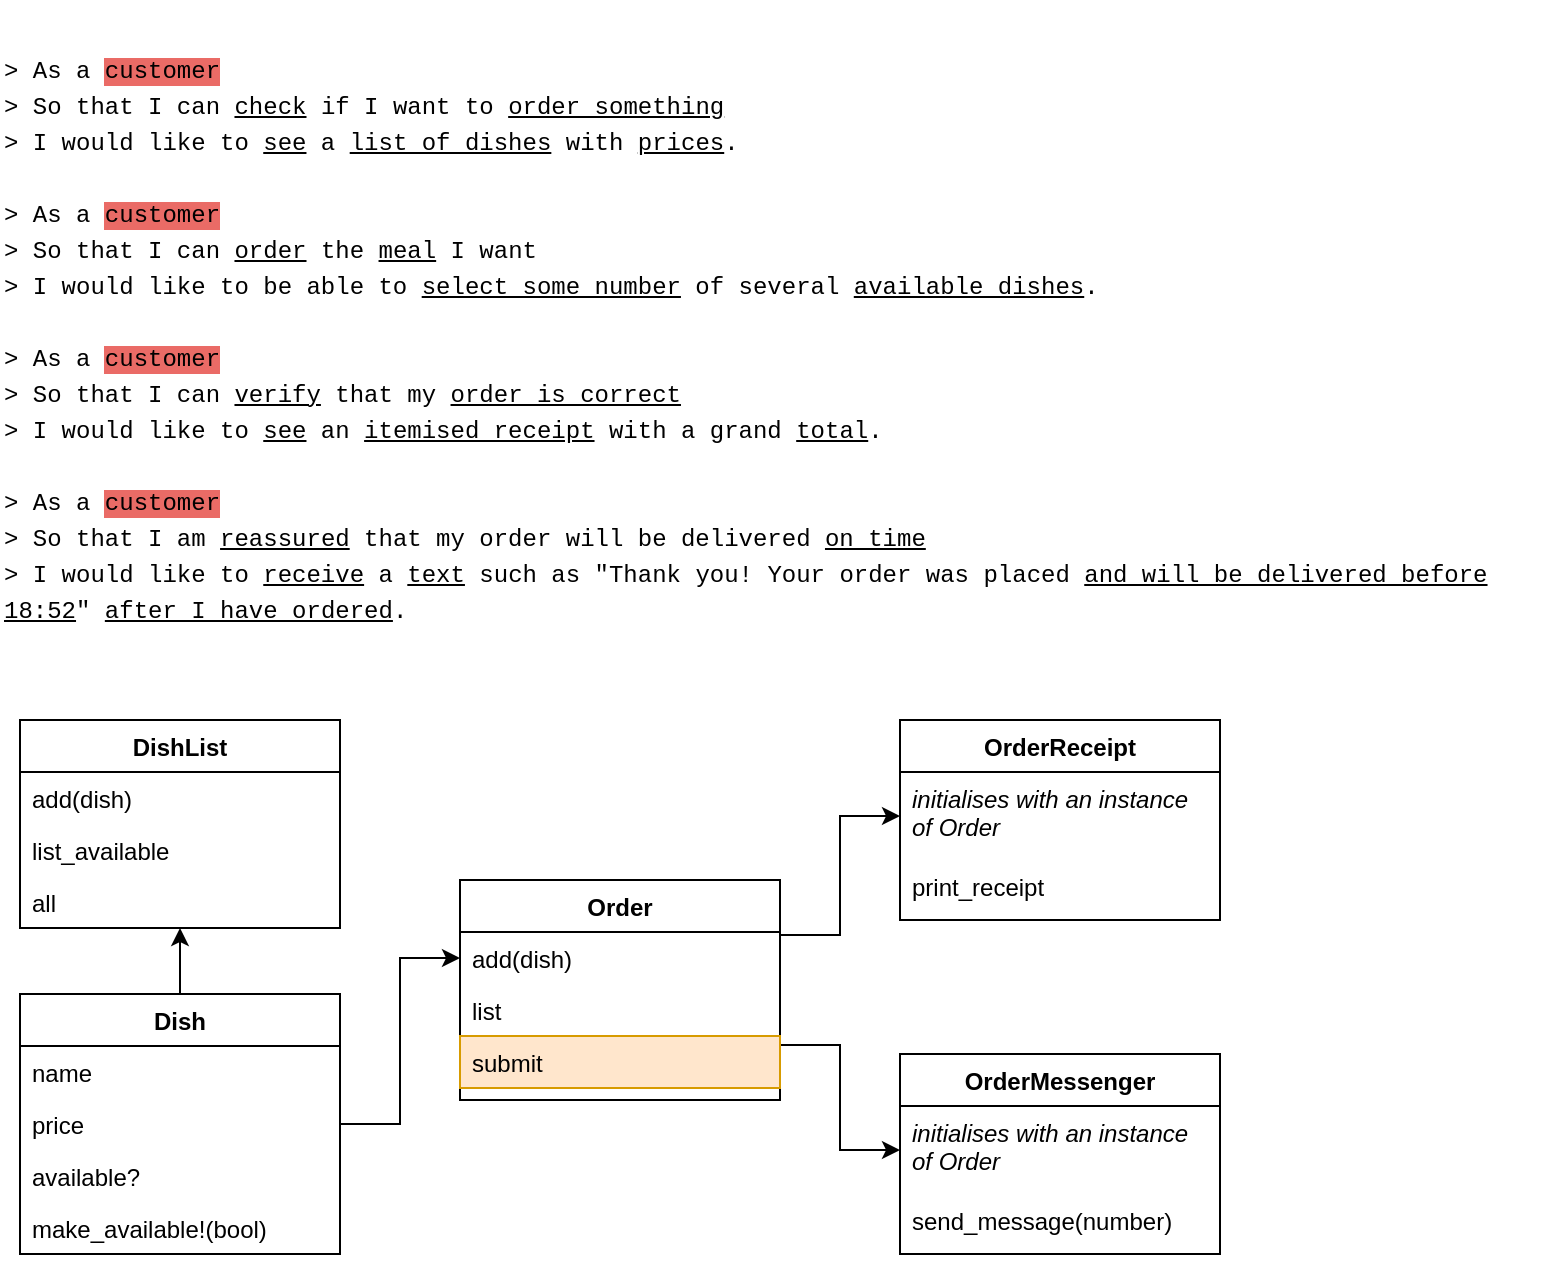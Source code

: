 <mxfile version="20.5.3" type="device"><diagram id="C5RBs43oDa-KdzZeNtuy" name="Page-1"><mxGraphModel dx="652" dy="1517" grid="1" gridSize="10" guides="1" tooltips="1" connect="1" arrows="1" fold="1" page="1" pageScale="1" pageWidth="827" pageHeight="1169" math="0" shadow="0"><root><mxCell id="WIyWlLk6GJQsqaUBKTNV-0"/><mxCell id="WIyWlLk6GJQsqaUBKTNV-1" parent="WIyWlLk6GJQsqaUBKTNV-0"/><mxCell id="zkfFHV4jXpPFQw0GAbJ--0" value="DishList" style="swimlane;fontStyle=1;align=center;verticalAlign=top;childLayout=stackLayout;horizontal=1;startSize=26;horizontalStack=0;resizeParent=1;resizeLast=0;collapsible=1;marginBottom=0;rounded=0;shadow=0;strokeWidth=1;" parent="WIyWlLk6GJQsqaUBKTNV-1" vertex="1"><mxGeometry x="40" y="-800" width="160" height="104" as="geometry"><mxRectangle x="230" y="140" width="160" height="26" as="alternateBounds"/></mxGeometry></mxCell><mxCell id="zkfFHV4jXpPFQw0GAbJ--1" value="add(dish)" style="text;align=left;verticalAlign=top;spacingLeft=4;spacingRight=4;overflow=hidden;rotatable=0;points=[[0,0.5],[1,0.5]];portConstraint=eastwest;" parent="zkfFHV4jXpPFQw0GAbJ--0" vertex="1"><mxGeometry y="26" width="160" height="26" as="geometry"/></mxCell><mxCell id="zkfFHV4jXpPFQw0GAbJ--2" value="list_available" style="text;align=left;verticalAlign=top;spacingLeft=4;spacingRight=4;overflow=hidden;rotatable=0;points=[[0,0.5],[1,0.5]];portConstraint=eastwest;rounded=0;shadow=0;html=0;" parent="zkfFHV4jXpPFQw0GAbJ--0" vertex="1"><mxGeometry y="52" width="160" height="26" as="geometry"/></mxCell><mxCell id="IA80hUL74c8hqo6FCJrN-15" value="all" style="text;align=left;verticalAlign=top;spacingLeft=4;spacingRight=4;overflow=hidden;rotatable=0;points=[[0,0.5],[1,0.5]];portConstraint=eastwest;rounded=0;shadow=0;html=0;" parent="zkfFHV4jXpPFQw0GAbJ--0" vertex="1"><mxGeometry y="78" width="160" height="26" as="geometry"/></mxCell><mxCell id="IA80hUL74c8hqo6FCJrN-0" value="&lt;div style=&quot;font-family: Menlo, Monaco, &amp;quot;Courier New&amp;quot;, monospace; line-height: 18px;&quot;&gt;&lt;div&gt;&lt;span style=&quot;&quot;&gt;&amp;gt;&lt;/span&gt; As a &lt;span style=&quot;background-color: rgb(234, 107, 102);&quot;&gt;customer  &lt;/span&gt;&lt;/div&gt;&lt;div&gt;&lt;span style=&quot;&quot;&gt;&amp;gt;&lt;/span&gt; So that I can &lt;u&gt;check&lt;/u&gt; if I want to &lt;u&gt;order something  &lt;/u&gt;&lt;/div&gt;&lt;div&gt;&lt;span style=&quot;&quot;&gt;&amp;gt;&lt;/span&gt; I would like to &lt;u&gt;see&lt;/u&gt; a &lt;u&gt;list of dishes&lt;/u&gt; with &lt;u&gt;prices&lt;/u&gt;.&lt;/div&gt;&lt;div&gt;&lt;br&gt;&lt;/div&gt;&lt;div&gt;&lt;span style=&quot;&quot;&gt;&amp;gt;&lt;/span&gt; As a &lt;span style=&quot;background-color: rgb(234, 107, 102);&quot;&gt;customer  &lt;/span&gt;&lt;/div&gt;&lt;div&gt;&lt;span style=&quot;&quot;&gt;&amp;gt;&lt;/span&gt; So that I can &lt;u&gt;order&lt;/u&gt; the &lt;u&gt;meal&lt;/u&gt; I want  &lt;/div&gt;&lt;div&gt;&lt;span style=&quot;&quot;&gt;&amp;gt;&lt;/span&gt; I would like to be able to &lt;u&gt;select some number&lt;/u&gt; of several &lt;u&gt;available dishes&lt;/u&gt;.&lt;/div&gt;&lt;div&gt;&lt;br&gt;&lt;/div&gt;&lt;div&gt;&lt;span style=&quot;&quot;&gt;&amp;gt;&lt;/span&gt; As a &lt;span style=&quot;background-color: rgb(234, 107, 102);&quot;&gt;customer  &lt;/span&gt;&lt;/div&gt;&lt;div&gt;&lt;span style=&quot;&quot;&gt;&amp;gt;&lt;/span&gt; So that I can &lt;u&gt;verify&lt;/u&gt; that my &lt;u&gt;order is correct  &lt;/u&gt;&lt;/div&gt;&lt;div&gt;&lt;span style=&quot;&quot;&gt;&amp;gt;&lt;/span&gt; I would like to &lt;u&gt;see&lt;/u&gt; an &lt;u&gt;itemised receipt&lt;/u&gt; with a grand &lt;u&gt;total&lt;/u&gt;.&lt;/div&gt;&lt;div&gt;&lt;br&gt;&lt;/div&gt;&lt;div&gt;&lt;span style=&quot;&quot;&gt;&amp;gt;&lt;/span&gt; As a &lt;span style=&quot;background-color: rgb(234, 107, 102);&quot;&gt;customer  &lt;/span&gt;&lt;/div&gt;&lt;div&gt;&lt;span style=&quot;&quot;&gt;&amp;gt;&lt;/span&gt; So that I am &lt;u&gt;reassured&lt;/u&gt; that my order will be delivered &lt;u&gt;on time  &lt;/u&gt;&lt;/div&gt;&lt;div&gt;&lt;span style=&quot;&quot;&gt;&amp;gt;&lt;/span&gt; I would like to &lt;u&gt;receive&lt;/u&gt; a &lt;u&gt;text&lt;/u&gt; such as &quot;Thank you! Your order was placed &lt;u&gt;and will be delivered before 18:52&lt;/u&gt;&quot; &lt;u&gt;after I have ordered&lt;/u&gt;.&lt;/div&gt;&lt;/div&gt;" style="text;html=1;strokeColor=none;fillColor=none;align=left;verticalAlign=middle;whiteSpace=wrap;rounded=0;fontColor=#000000;labelBackgroundColor=default;" parent="WIyWlLk6GJQsqaUBKTNV-1" vertex="1"><mxGeometry x="30" y="-1160" width="780" height="340" as="geometry"/></mxCell><mxCell id="IA80hUL74c8hqo6FCJrN-13" style="edgeStyle=orthogonalEdgeStyle;rounded=0;orthogonalLoop=1;jettySize=auto;html=1;exitX=0.5;exitY=0;exitDx=0;exitDy=0;entryX=0.5;entryY=1;entryDx=0;entryDy=0;fontColor=#000000;" parent="WIyWlLk6GJQsqaUBKTNV-1" source="IA80hUL74c8hqo6FCJrN-9" target="zkfFHV4jXpPFQw0GAbJ--0" edge="1"><mxGeometry relative="1" as="geometry"/></mxCell><mxCell id="IA80hUL74c8hqo6FCJrN-9" value="Dish" style="swimlane;fontStyle=1;align=center;verticalAlign=top;childLayout=stackLayout;horizontal=1;startSize=26;horizontalStack=0;resizeParent=1;resizeLast=0;collapsible=1;marginBottom=0;rounded=0;shadow=0;strokeWidth=1;" parent="WIyWlLk6GJQsqaUBKTNV-1" vertex="1"><mxGeometry x="40" y="-663" width="160" height="130" as="geometry"><mxRectangle x="40" y="-680" width="160" height="26" as="alternateBounds"/></mxGeometry></mxCell><mxCell id="IA80hUL74c8hqo6FCJrN-10" value="name" style="text;align=left;verticalAlign=top;spacingLeft=4;spacingRight=4;overflow=hidden;rotatable=0;points=[[0,0.5],[1,0.5]];portConstraint=eastwest;" parent="IA80hUL74c8hqo6FCJrN-9" vertex="1"><mxGeometry y="26" width="160" height="26" as="geometry"/></mxCell><mxCell id="IA80hUL74c8hqo6FCJrN-11" value="price" style="text;align=left;verticalAlign=top;spacingLeft=4;spacingRight=4;overflow=hidden;rotatable=0;points=[[0,0.5],[1,0.5]];portConstraint=eastwest;rounded=0;shadow=0;html=0;" parent="IA80hUL74c8hqo6FCJrN-9" vertex="1"><mxGeometry y="52" width="160" height="26" as="geometry"/></mxCell><mxCell id="IA80hUL74c8hqo6FCJrN-12" value="available?" style="text;align=left;verticalAlign=top;spacingLeft=4;spacingRight=4;overflow=hidden;rotatable=0;points=[[0,0.5],[1,0.5]];portConstraint=eastwest;rounded=0;shadow=0;html=0;" parent="IA80hUL74c8hqo6FCJrN-9" vertex="1"><mxGeometry y="78" width="160" height="26" as="geometry"/></mxCell><mxCell id="IA80hUL74c8hqo6FCJrN-14" value="make_available!(bool)" style="text;align=left;verticalAlign=top;spacingLeft=4;spacingRight=4;overflow=hidden;rotatable=0;points=[[0,0.5],[1,0.5]];portConstraint=eastwest;rounded=0;shadow=0;html=0;" parent="IA80hUL74c8hqo6FCJrN-9" vertex="1"><mxGeometry y="104" width="160" height="26" as="geometry"/></mxCell><mxCell id="8fSz-1Zm-PoJ0XIQb7Q2-14" style="edgeStyle=orthogonalEdgeStyle;rounded=0;orthogonalLoop=1;jettySize=auto;html=1;exitX=1;exitY=0.25;exitDx=0;exitDy=0;entryX=0;entryY=0.5;entryDx=0;entryDy=0;" edge="1" parent="WIyWlLk6GJQsqaUBKTNV-1" source="IA80hUL74c8hqo6FCJrN-16" target="IA80hUL74c8hqo6FCJrN-21"><mxGeometry relative="1" as="geometry"/></mxCell><mxCell id="8fSz-1Zm-PoJ0XIQb7Q2-15" style="edgeStyle=orthogonalEdgeStyle;rounded=0;orthogonalLoop=1;jettySize=auto;html=1;exitX=1;exitY=0.75;exitDx=0;exitDy=0;entryX=0;entryY=0.5;entryDx=0;entryDy=0;" edge="1" parent="WIyWlLk6GJQsqaUBKTNV-1" source="IA80hUL74c8hqo6FCJrN-16" target="8fSz-1Zm-PoJ0XIQb7Q2-12"><mxGeometry relative="1" as="geometry"/></mxCell><mxCell id="IA80hUL74c8hqo6FCJrN-16" value="Order" style="swimlane;fontStyle=1;align=center;verticalAlign=top;childLayout=stackLayout;horizontal=1;startSize=26;horizontalStack=0;resizeParent=1;resizeLast=0;collapsible=1;marginBottom=0;rounded=0;shadow=0;strokeWidth=1;" parent="WIyWlLk6GJQsqaUBKTNV-1" vertex="1"><mxGeometry x="260" y="-720" width="160" height="110" as="geometry"><mxRectangle x="260" y="-720" width="160" height="26" as="alternateBounds"/></mxGeometry></mxCell><mxCell id="IA80hUL74c8hqo6FCJrN-17" value="add(dish)" style="text;align=left;verticalAlign=top;spacingLeft=4;spacingRight=4;overflow=hidden;rotatable=0;points=[[0,0.5],[1,0.5]];portConstraint=eastwest;" parent="IA80hUL74c8hqo6FCJrN-16" vertex="1"><mxGeometry y="26" width="160" height="26" as="geometry"/></mxCell><mxCell id="8fSz-1Zm-PoJ0XIQb7Q2-4" value="list" style="text;align=left;verticalAlign=top;spacingLeft=4;spacingRight=4;overflow=hidden;rotatable=0;points=[[0,0.5],[1,0.5]];portConstraint=eastwest;" vertex="1" parent="IA80hUL74c8hqo6FCJrN-16"><mxGeometry y="52" width="160" height="26" as="geometry"/></mxCell><mxCell id="8fSz-1Zm-PoJ0XIQb7Q2-5" value="submit" style="text;align=left;verticalAlign=top;spacingLeft=4;spacingRight=4;overflow=hidden;rotatable=0;points=[[0,0.5],[1,0.5]];portConstraint=eastwest;fillColor=#ffe6cc;strokeColor=#d79b00;" vertex="1" parent="IA80hUL74c8hqo6FCJrN-16"><mxGeometry y="78" width="160" height="26" as="geometry"/></mxCell><mxCell id="IA80hUL74c8hqo6FCJrN-20" value="OrderReceipt" style="swimlane;fontStyle=1;align=center;verticalAlign=top;childLayout=stackLayout;horizontal=1;startSize=26;horizontalStack=0;resizeParent=1;resizeLast=0;collapsible=1;marginBottom=0;rounded=0;shadow=0;strokeWidth=1;" parent="WIyWlLk6GJQsqaUBKTNV-1" vertex="1"><mxGeometry x="480" y="-800" width="160" height="100" as="geometry"><mxRectangle x="480" y="-800" width="160" height="26" as="alternateBounds"/></mxGeometry></mxCell><mxCell id="IA80hUL74c8hqo6FCJrN-21" value="initialises with an instance of Order" style="text;align=left;verticalAlign=top;spacingLeft=4;spacingRight=4;overflow=hidden;rotatable=0;points=[[0,0.5],[1,0.5]];portConstraint=eastwest;fontStyle=2;whiteSpace=wrap;" parent="IA80hUL74c8hqo6FCJrN-20" vertex="1"><mxGeometry y="26" width="160" height="44" as="geometry"/></mxCell><mxCell id="8fSz-1Zm-PoJ0XIQb7Q2-10" value="print_receipt" style="text;align=left;verticalAlign=top;spacingLeft=4;spacingRight=4;overflow=hidden;rotatable=0;points=[[0,0.5],[1,0.5]];portConstraint=eastwest;fontStyle=0;whiteSpace=wrap;" vertex="1" parent="IA80hUL74c8hqo6FCJrN-20"><mxGeometry y="70" width="160" height="30" as="geometry"/></mxCell><mxCell id="8fSz-1Zm-PoJ0XIQb7Q2-9" style="edgeStyle=orthogonalEdgeStyle;rounded=0;orthogonalLoop=1;jettySize=auto;html=1;exitX=1;exitY=0.5;exitDx=0;exitDy=0;entryX=0;entryY=0.5;entryDx=0;entryDy=0;" edge="1" parent="WIyWlLk6GJQsqaUBKTNV-1" source="IA80hUL74c8hqo6FCJrN-11" target="IA80hUL74c8hqo6FCJrN-17"><mxGeometry relative="1" as="geometry"/></mxCell><mxCell id="8fSz-1Zm-PoJ0XIQb7Q2-11" value="OrderMessenger" style="swimlane;fontStyle=1;align=center;verticalAlign=top;childLayout=stackLayout;horizontal=1;startSize=26;horizontalStack=0;resizeParent=1;resizeLast=0;collapsible=1;marginBottom=0;rounded=0;shadow=0;strokeWidth=1;" vertex="1" parent="WIyWlLk6GJQsqaUBKTNV-1"><mxGeometry x="480" y="-633" width="160" height="100" as="geometry"><mxRectangle x="480" y="-633" width="160" height="26" as="alternateBounds"/></mxGeometry></mxCell><mxCell id="8fSz-1Zm-PoJ0XIQb7Q2-12" value="initialises with an instance of Order" style="text;align=left;verticalAlign=top;spacingLeft=4;spacingRight=4;overflow=hidden;rotatable=0;points=[[0,0.5],[1,0.5]];portConstraint=eastwest;fontStyle=2;whiteSpace=wrap;" vertex="1" parent="8fSz-1Zm-PoJ0XIQb7Q2-11"><mxGeometry y="26" width="160" height="44" as="geometry"/></mxCell><mxCell id="8fSz-1Zm-PoJ0XIQb7Q2-13" value="send_message(number)" style="text;align=left;verticalAlign=top;spacingLeft=4;spacingRight=4;overflow=hidden;rotatable=0;points=[[0,0.5],[1,0.5]];portConstraint=eastwest;fontStyle=0;" vertex="1" parent="8fSz-1Zm-PoJ0XIQb7Q2-11"><mxGeometry y="70" width="160" height="30" as="geometry"/></mxCell></root></mxGraphModel></diagram></mxfile>